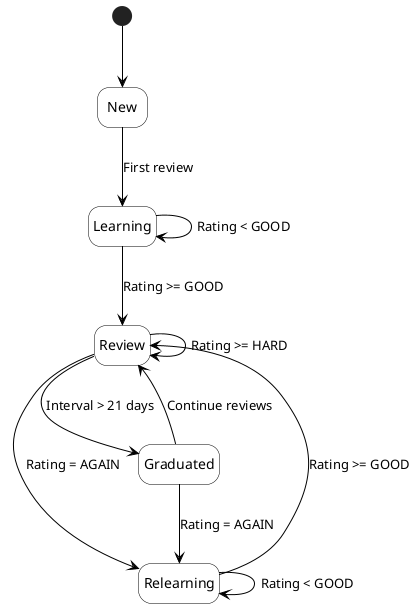 @startuml "SRS Algorithm - Flashcard Lifecycle"

skinparam state {
  BackgroundColor White
  BorderColor Black
  ArrowColor Black
}

hide empty description

state "New" as NewState
state "Learning" as LearningState
state "Review" as ReviewState
state "Relearning" as RelearningState
state "Graduated" as GraduatedState

[*] --> NewState
NewState --> LearningState : First review
LearningState --> ReviewState : Rating >= GOOD
LearningState --> LearningState : Rating < GOOD
ReviewState --> ReviewState : Rating >= HARD
ReviewState --> RelearningState : Rating = AGAIN
RelearningState --> ReviewState : Rating >= GOOD
RelearningState --> RelearningState : Rating < GOOD
ReviewState --> GraduatedState : Interval > 21 days
GraduatedState --> ReviewState : Continue reviews
GraduatedState --> RelearningState : Rating = AGAIN

@enduml
